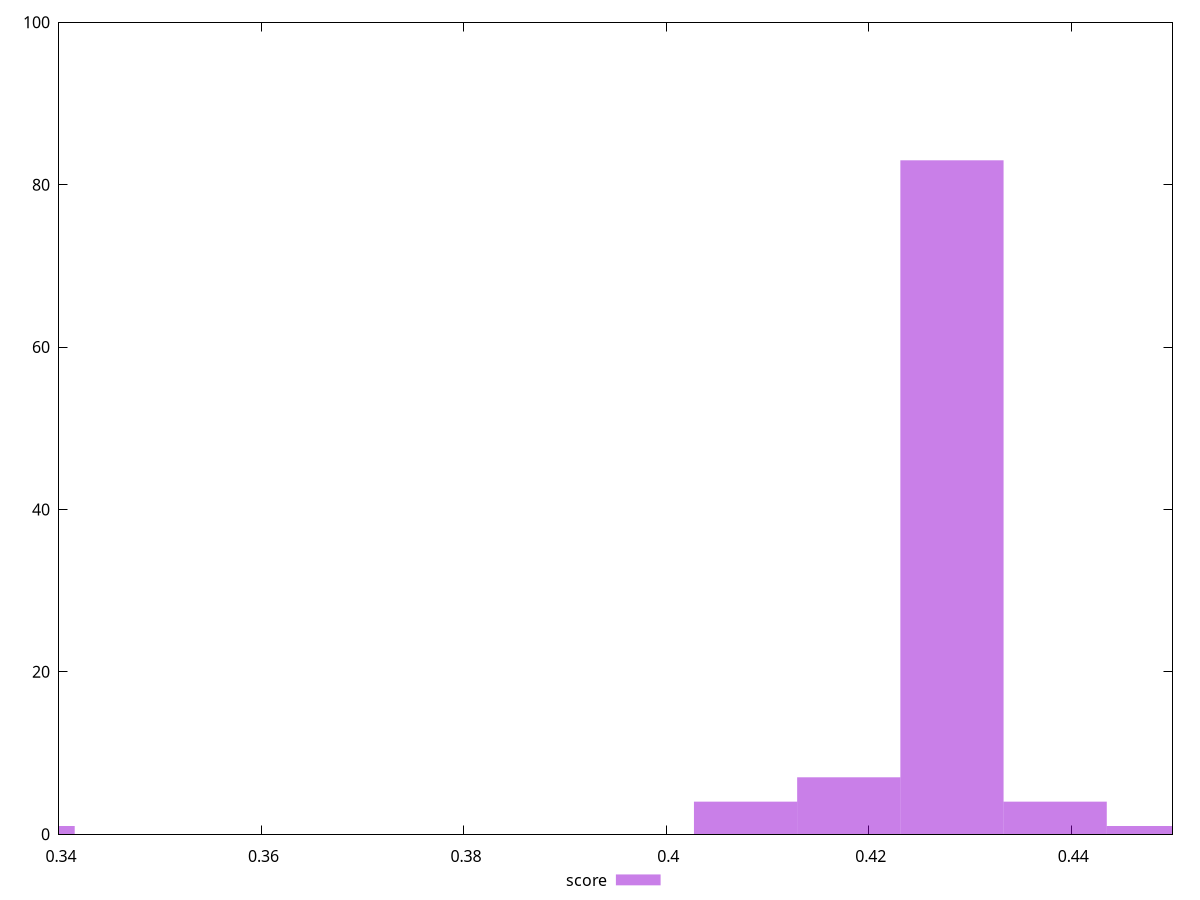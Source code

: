 reset

$score <<EOF
0.33645364526171156 1
0.4282137303330874 83
0.4384092953410181 4
0.44860486034894875 1
0.4078226003172261 4
0.4180181653251568 7
EOF

set key outside below
set boxwidth 0.010195565007930653
set xrange [0.34:0.45]
set yrange [0:100]
set trange [0:100]
set style fill transparent solid 0.5 noborder
set terminal svg size 640, 490 enhanced background rgb 'white'
set output "reports/report_00031_2021-02-24T23-18-18.084Z/first-cpu-idle/samples/astro/score/histogram.svg"

plot $score title "score" with boxes

reset
